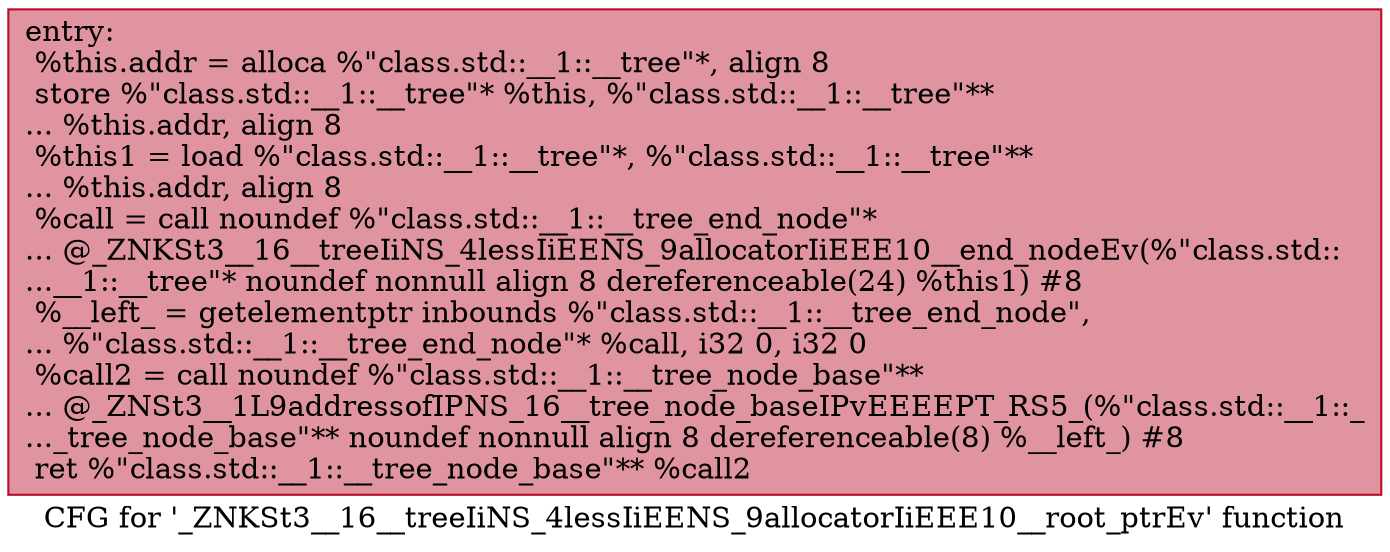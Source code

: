 digraph "CFG for '_ZNKSt3__16__treeIiNS_4lessIiEENS_9allocatorIiEEE10__root_ptrEv' function" {
	label="CFG for '_ZNKSt3__16__treeIiNS_4lessIiEENS_9allocatorIiEEE10__root_ptrEv' function";

	Node0x60000255ca00 [shape=record,color="#b70d28ff", style=filled, fillcolor="#b70d2870",label="{entry:\l  %this.addr = alloca %\"class.std::__1::__tree\"*, align 8\l  store %\"class.std::__1::__tree\"* %this, %\"class.std::__1::__tree\"**\l... %this.addr, align 8\l  %this1 = load %\"class.std::__1::__tree\"*, %\"class.std::__1::__tree\"**\l... %this.addr, align 8\l  %call = call noundef %\"class.std::__1::__tree_end_node\"*\l... @_ZNKSt3__16__treeIiNS_4lessIiEENS_9allocatorIiEEE10__end_nodeEv(%\"class.std::\l...__1::__tree\"* noundef nonnull align 8 dereferenceable(24) %this1) #8\l  %__left_ = getelementptr inbounds %\"class.std::__1::__tree_end_node\",\l... %\"class.std::__1::__tree_end_node\"* %call, i32 0, i32 0\l  %call2 = call noundef %\"class.std::__1::__tree_node_base\"**\l... @_ZNSt3__1L9addressofIPNS_16__tree_node_baseIPvEEEEPT_RS5_(%\"class.std::__1::_\l..._tree_node_base\"** noundef nonnull align 8 dereferenceable(8) %__left_) #8\l  ret %\"class.std::__1::__tree_node_base\"** %call2\l}"];
}
